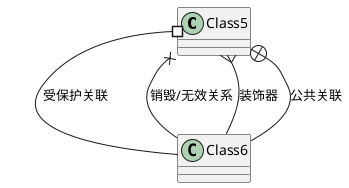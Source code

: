 @startuml
Class5 #-- Class6: 受保护关联
Class5 x-- Class6: 销毁/无效关系
Class5 }-- Class6: 装饰器
Class5 +-- Class6: 公共关联
@enduml
